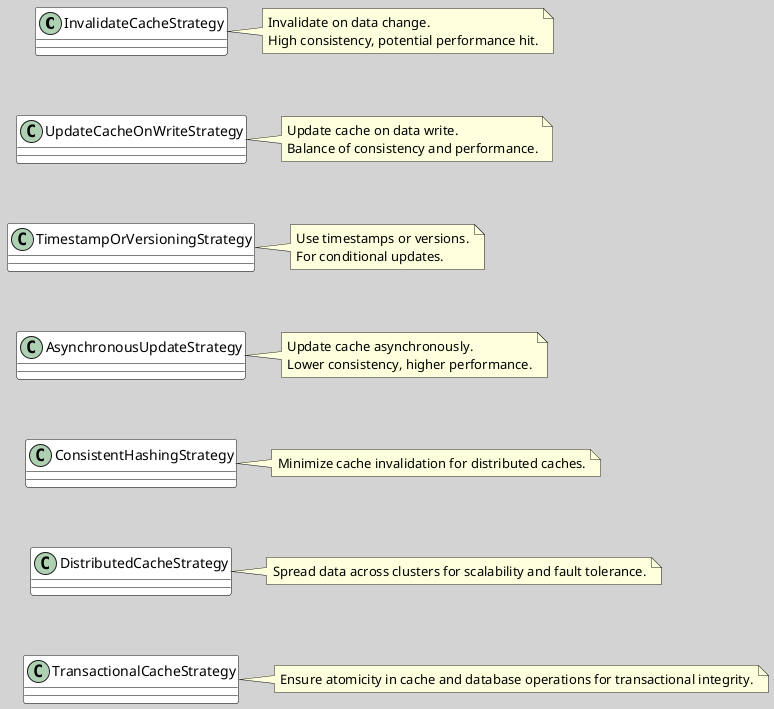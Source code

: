 @startuml
skinparam backgroundColor #D3D3D3
skinparam class {
    BackgroundColor White
    ArrowColor Black
    BorderColor Black
}

' 定义策略类
class InvalidateCacheStrategy {
}
class UpdateCacheOnWriteStrategy {
}
class TimestampOrVersioningStrategy {
}
class AsynchronousUpdateStrategy {
}
class ConsistentHashingStrategy {
}
class DistributedCacheStrategy {
}
class TransactionalCacheStrategy {
}

' 垂直布局
InvalidateCacheStrategy -[hidden]- UpdateCacheOnWriteStrategy
UpdateCacheOnWriteStrategy -[hidden]- TimestampOrVersioningStrategy
TimestampOrVersioningStrategy -[hidden]- AsynchronousUpdateStrategy
AsynchronousUpdateStrategy -[hidden]- ConsistentHashingStrategy
ConsistentHashingStrategy -[hidden]- DistributedCacheStrategy
DistributedCacheStrategy -[hidden]- TransactionalCacheStrategy

' 添加注释描述
note right of InvalidateCacheStrategy
  Invalidate on data change.
  High consistency, potential performance hit.
end note

note right of UpdateCacheOnWriteStrategy
  Update cache on data write.
  Balance of consistency and performance.
end note

note right of TimestampOrVersioningStrategy
  Use timestamps or versions.
  For conditional updates.
end note

note right of AsynchronousUpdateStrategy
  Update cache asynchronously.
  Lower consistency, higher performance.
end note

note right of ConsistentHashingStrategy
  Minimize cache invalidation for distributed caches.
end note

note right of DistributedCacheStrategy
  Spread data across clusters for scalability and fault tolerance.
end note

note right of TransactionalCacheStrategy
  Ensure atomicity in cache and database operations for transactional integrity.
end note

@enduml
